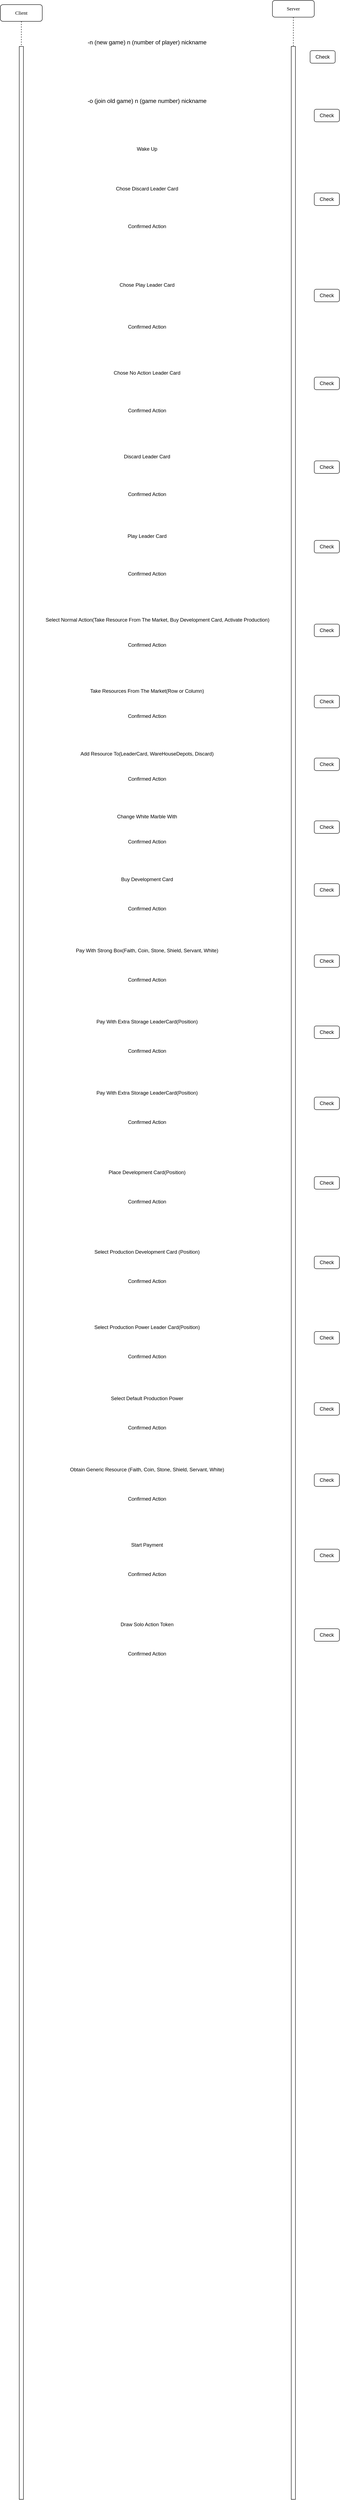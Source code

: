 <mxfile version="14.6.11" type="github">
  <diagram name="Page-1" id="13e1069c-82ec-6db2-03f1-153e76fe0fe0">
    <mxGraphModel dx="603" dy="304" grid="1" gridSize="10" guides="1" tooltips="1" connect="1" arrows="1" fold="1" page="1" pageScale="1" pageWidth="1100" pageHeight="850" background="#ffffff" math="0" shadow="0">
      <root>
        <mxCell id="0" />
        <mxCell id="1" parent="0" />
        <mxCell id="7baba1c4bc27f4b0-4" value="Server" style="shape=umlLifeline;perimeter=lifelinePerimeter;whiteSpace=wrap;html=1;container=1;collapsible=0;recursiveResize=0;outlineConnect=0;rounded=1;shadow=0;comic=0;labelBackgroundColor=none;strokeWidth=1;fontFamily=Verdana;fontSize=12;align=center;" parent="1" vertex="1">
          <mxGeometry x="750" y="70" width="100" height="5970" as="geometry" />
        </mxCell>
        <mxCell id="7baba1c4bc27f4b0-16" value="" style="html=1;points=[];perimeter=orthogonalPerimeter;rounded=0;shadow=0;comic=0;labelBackgroundColor=none;strokeWidth=1;fontFamily=Verdana;fontSize=12;align=center;" parent="7baba1c4bc27f4b0-4" vertex="1">
          <mxGeometry x="45" y="110" width="10" height="5860" as="geometry" />
        </mxCell>
        <mxCell id="7baba1c4bc27f4b0-8" value="Client" style="shape=umlLifeline;perimeter=lifelinePerimeter;whiteSpace=wrap;html=1;container=1;collapsible=0;recursiveResize=0;outlineConnect=0;rounded=1;shadow=0;comic=0;labelBackgroundColor=none;strokeWidth=1;fontFamily=Verdana;fontSize=12;align=center;" parent="1" vertex="1">
          <mxGeometry x="100" y="80" width="100" height="5960" as="geometry" />
        </mxCell>
        <mxCell id="7baba1c4bc27f4b0-9" value="" style="html=1;points=[];perimeter=orthogonalPerimeter;rounded=0;shadow=0;comic=0;labelBackgroundColor=none;strokeWidth=1;fontFamily=Verdana;fontSize=12;align=center;" parent="7baba1c4bc27f4b0-8" vertex="1">
          <mxGeometry x="45" y="100" width="10" height="5860" as="geometry" />
        </mxCell>
        <mxCell id="ir6YCfh4k-mO9yrdAhlO-7" value="&lt;div style=&quot;box-sizing: border-box ; font-family: &amp;#34;segoe ui&amp;#34; , , &amp;#34;apple color emoji&amp;#34; , &amp;#34;segoe ui emoji&amp;#34; , sans-serif ; font-size: 14px ; font-style: normal ; font-weight: 400 ; letter-spacing: normal ; text-indent: 0px ; text-transform: none ; word-spacing: 0px&quot;&gt;-n (new game) n (number of player) nickname&lt;/div&gt;" style="text;html=1;align=center;verticalAlign=middle;resizable=0;points=[];autosize=1;strokeColor=none;" vertex="1" parent="1">
          <mxGeometry x="300" y="160" width="300" height="20" as="geometry" />
        </mxCell>
        <mxCell id="ir6YCfh4k-mO9yrdAhlO-10" value="Check" style="rounded=1;whiteSpace=wrap;html=1;labelBackgroundColor=#ffffff;" vertex="1" parent="1">
          <mxGeometry x="840" y="190" width="60" height="30" as="geometry" />
        </mxCell>
        <mxCell id="ir6YCfh4k-mO9yrdAhlO-15" value="&lt;div style=&quot;box-sizing: border-box ; font-family: &amp;#34;segoe ui&amp;#34; , , &amp;#34;apple color emoji&amp;#34; , &amp;#34;segoe ui emoji&amp;#34; , sans-serif ; font-size: 14px ; font-style: normal ; font-weight: 400 ; letter-spacing: normal ; text-indent: 0px ; text-transform: none ; word-spacing: 0px&quot;&gt;-o (join old game) n (game number) nickname&lt;/div&gt;" style="text;html=1;align=center;verticalAlign=middle;resizable=0;points=[];autosize=1;strokeColor=none;" vertex="1" parent="1">
          <mxGeometry x="300" y="300" width="300" height="20" as="geometry" />
        </mxCell>
        <mxCell id="ir6YCfh4k-mO9yrdAhlO-17" value="Check" style="rounded=1;whiteSpace=wrap;html=1;labelBackgroundColor=#ffffff;" vertex="1" parent="1">
          <mxGeometry x="850" y="330" width="60" height="30" as="geometry" />
        </mxCell>
        <mxCell id="ir6YCfh4k-mO9yrdAhlO-22" value="Wake Up" style="text;html=1;align=center;verticalAlign=middle;resizable=0;points=[];autosize=1;strokeColor=none;" vertex="1" parent="1">
          <mxGeometry x="420" y="415" width="60" height="20" as="geometry" />
        </mxCell>
        <mxCell id="ir6YCfh4k-mO9yrdAhlO-24" value="Chose Discard Leader Card " style="text;html=1;align=center;verticalAlign=middle;resizable=0;points=[];autosize=1;strokeColor=none;" vertex="1" parent="1">
          <mxGeometry x="370" y="510" width="160" height="20" as="geometry" />
        </mxCell>
        <mxCell id="ir6YCfh4k-mO9yrdAhlO-28" value="Check" style="rounded=1;whiteSpace=wrap;html=1;labelBackgroundColor=#ffffff;" vertex="1" parent="1">
          <mxGeometry x="850" y="530" width="60" height="30" as="geometry" />
        </mxCell>
        <mxCell id="ir6YCfh4k-mO9yrdAhlO-29" value="Confirmed Action" style="text;html=1;align=center;verticalAlign=middle;resizable=0;points=[];autosize=1;strokeColor=none;" vertex="1" parent="1">
          <mxGeometry x="395" y="600" width="110" height="20" as="geometry" />
        </mxCell>
        <mxCell id="ir6YCfh4k-mO9yrdAhlO-30" value="Chose Play Leader Card" style="text;html=1;align=center;verticalAlign=middle;resizable=0;points=[];autosize=1;strokeColor=none;" vertex="1" parent="1">
          <mxGeometry x="375" y="740" width="150" height="20" as="geometry" />
        </mxCell>
        <mxCell id="ir6YCfh4k-mO9yrdAhlO-31" value="Check" style="rounded=1;whiteSpace=wrap;html=1;labelBackgroundColor=#ffffff;" vertex="1" parent="1">
          <mxGeometry x="850" y="760" width="60" height="30" as="geometry" />
        </mxCell>
        <mxCell id="ir6YCfh4k-mO9yrdAhlO-32" value="Confirmed Action" style="text;html=1;align=center;verticalAlign=middle;resizable=0;points=[];autosize=1;strokeColor=none;" vertex="1" parent="1">
          <mxGeometry x="395" y="840" width="110" height="20" as="geometry" />
        </mxCell>
        <mxCell id="ir6YCfh4k-mO9yrdAhlO-33" value="Chose No Action Leader Card" style="text;html=1;align=center;verticalAlign=middle;resizable=0;points=[];autosize=1;strokeColor=none;" vertex="1" parent="1">
          <mxGeometry x="360" y="950" width="180" height="20" as="geometry" />
        </mxCell>
        <mxCell id="ir6YCfh4k-mO9yrdAhlO-34" value="Check" style="rounded=1;whiteSpace=wrap;html=1;labelBackgroundColor=#ffffff;" vertex="1" parent="1">
          <mxGeometry x="850" y="970" width="60" height="30" as="geometry" />
        </mxCell>
        <mxCell id="ir6YCfh4k-mO9yrdAhlO-35" value="Confirmed Action" style="text;html=1;align=center;verticalAlign=middle;resizable=0;points=[];autosize=1;strokeColor=none;" vertex="1" parent="1">
          <mxGeometry x="395" y="1040" width="110" height="20" as="geometry" />
        </mxCell>
        <mxCell id="ir6YCfh4k-mO9yrdAhlO-36" value="Discard Leader Card" style="text;html=1;align=center;verticalAlign=middle;resizable=0;points=[];autosize=1;strokeColor=none;" vertex="1" parent="1">
          <mxGeometry x="385" y="1150" width="130" height="20" as="geometry" />
        </mxCell>
        <mxCell id="ir6YCfh4k-mO9yrdAhlO-37" value="Confirmed Action" style="text;html=1;align=center;verticalAlign=middle;resizable=0;points=[];autosize=1;strokeColor=none;" vertex="1" parent="1">
          <mxGeometry x="395" y="1240" width="110" height="20" as="geometry" />
        </mxCell>
        <mxCell id="ir6YCfh4k-mO9yrdAhlO-38" value="Check" style="rounded=1;whiteSpace=wrap;html=1;labelBackgroundColor=#ffffff;" vertex="1" parent="1">
          <mxGeometry x="850" y="1170" width="60" height="30" as="geometry" />
        </mxCell>
        <mxCell id="ir6YCfh4k-mO9yrdAhlO-39" value="Play Leader Card" style="text;html=1;align=center;verticalAlign=middle;resizable=0;points=[];autosize=1;strokeColor=none;" vertex="1" parent="1">
          <mxGeometry x="395" y="1340" width="110" height="20" as="geometry" />
        </mxCell>
        <mxCell id="ir6YCfh4k-mO9yrdAhlO-40" value="Confirmed Action" style="text;html=1;align=center;verticalAlign=middle;resizable=0;points=[];autosize=1;strokeColor=none;" vertex="1" parent="1">
          <mxGeometry x="395" y="1430" width="110" height="20" as="geometry" />
        </mxCell>
        <mxCell id="ir6YCfh4k-mO9yrdAhlO-41" value="Check" style="rounded=1;whiteSpace=wrap;html=1;labelBackgroundColor=#ffffff;" vertex="1" parent="1">
          <mxGeometry x="850" y="1360" width="60" height="30" as="geometry" />
        </mxCell>
        <mxCell id="ir6YCfh4k-mO9yrdAhlO-42" value="Select Normal Action(Take Resource From The Market, Buy Development Card, Activate Production)" style="text;html=1;align=center;verticalAlign=middle;resizable=0;points=[];autosize=1;strokeColor=none;" vertex="1" parent="1">
          <mxGeometry x="200" y="1540" width="550" height="20" as="geometry" />
        </mxCell>
        <mxCell id="ir6YCfh4k-mO9yrdAhlO-43" value="Check" style="rounded=1;whiteSpace=wrap;html=1;labelBackgroundColor=#ffffff;" vertex="1" parent="1">
          <mxGeometry x="850" y="1560" width="60" height="30" as="geometry" />
        </mxCell>
        <mxCell id="ir6YCfh4k-mO9yrdAhlO-44" value="Confirmed Action" style="text;html=1;align=center;verticalAlign=middle;resizable=0;points=[];autosize=1;strokeColor=none;" vertex="1" parent="1">
          <mxGeometry x="395" y="1600" width="110" height="20" as="geometry" />
        </mxCell>
        <mxCell id="ir6YCfh4k-mO9yrdAhlO-45" value="Take Resources From The Market(Row or Column)" style="text;html=1;align=center;verticalAlign=middle;resizable=0;points=[];autosize=1;strokeColor=none;" vertex="1" parent="1">
          <mxGeometry x="305" y="1710" width="290" height="20" as="geometry" />
        </mxCell>
        <mxCell id="ir6YCfh4k-mO9yrdAhlO-46" value="Check" style="rounded=1;whiteSpace=wrap;html=1;labelBackgroundColor=#ffffff;" vertex="1" parent="1">
          <mxGeometry x="850" y="1730" width="60" height="30" as="geometry" />
        </mxCell>
        <mxCell id="ir6YCfh4k-mO9yrdAhlO-47" value="Confirmed Action" style="text;html=1;align=center;verticalAlign=middle;resizable=0;points=[];autosize=1;strokeColor=none;" vertex="1" parent="1">
          <mxGeometry x="395" y="1770" width="110" height="20" as="geometry" />
        </mxCell>
        <mxCell id="ir6YCfh4k-mO9yrdAhlO-48" value="Add Resource To(LeaderCard, WareHouseDepots, Discard)" style="text;html=1;align=center;verticalAlign=middle;resizable=0;points=[];autosize=1;strokeColor=none;" vertex="1" parent="1">
          <mxGeometry x="285" y="1860" width="330" height="20" as="geometry" />
        </mxCell>
        <mxCell id="ir6YCfh4k-mO9yrdAhlO-49" value="Check" style="rounded=1;whiteSpace=wrap;html=1;labelBackgroundColor=#ffffff;" vertex="1" parent="1">
          <mxGeometry x="850" y="1880" width="60" height="30" as="geometry" />
        </mxCell>
        <mxCell id="ir6YCfh4k-mO9yrdAhlO-50" value="Confirmed Action" style="text;html=1;align=center;verticalAlign=middle;resizable=0;points=[];autosize=1;strokeColor=none;" vertex="1" parent="1">
          <mxGeometry x="395" y="1920" width="110" height="20" as="geometry" />
        </mxCell>
        <mxCell id="ir6YCfh4k-mO9yrdAhlO-51" value="Change White Marble With" style="text;html=1;align=center;verticalAlign=middle;resizable=0;points=[];autosize=1;strokeColor=none;" vertex="1" parent="1">
          <mxGeometry x="370" y="2010" width="160" height="20" as="geometry" />
        </mxCell>
        <mxCell id="ir6YCfh4k-mO9yrdAhlO-52" value="Check" style="rounded=1;whiteSpace=wrap;html=1;labelBackgroundColor=#ffffff;" vertex="1" parent="1">
          <mxGeometry x="850" y="2030" width="60" height="30" as="geometry" />
        </mxCell>
        <mxCell id="ir6YCfh4k-mO9yrdAhlO-53" value="Confirmed Action" style="text;html=1;align=center;verticalAlign=middle;resizable=0;points=[];autosize=1;strokeColor=none;" vertex="1" parent="1">
          <mxGeometry x="395" y="2070" width="110" height="20" as="geometry" />
        </mxCell>
        <mxCell id="ir6YCfh4k-mO9yrdAhlO-54" value="Buy Development Card" style="text;html=1;align=center;verticalAlign=middle;resizable=0;points=[];autosize=1;strokeColor=none;" vertex="1" parent="1">
          <mxGeometry x="380" y="2160" width="140" height="20" as="geometry" />
        </mxCell>
        <mxCell id="ir6YCfh4k-mO9yrdAhlO-55" value="Check" style="rounded=1;whiteSpace=wrap;html=1;labelBackgroundColor=#ffffff;" vertex="1" parent="1">
          <mxGeometry x="850" y="2180" width="60" height="30" as="geometry" />
        </mxCell>
        <mxCell id="ir6YCfh4k-mO9yrdAhlO-56" value="Confirmed Action" style="text;html=1;align=center;verticalAlign=middle;resizable=0;points=[];autosize=1;strokeColor=none;" vertex="1" parent="1">
          <mxGeometry x="395" y="2230" width="110" height="20" as="geometry" />
        </mxCell>
        <mxCell id="ir6YCfh4k-mO9yrdAhlO-57" value="Pay With Strong Box(Faith, Coin, Stone, Shield, Servant, White)" style="text;html=1;align=center;verticalAlign=middle;resizable=0;points=[];autosize=1;strokeColor=none;" vertex="1" parent="1">
          <mxGeometry x="270" y="2330" width="360" height="20" as="geometry" />
        </mxCell>
        <mxCell id="ir6YCfh4k-mO9yrdAhlO-58" value="Confirmed Action" style="text;html=1;align=center;verticalAlign=middle;resizable=0;points=[];autosize=1;strokeColor=none;" vertex="1" parent="1">
          <mxGeometry x="395" y="2400" width="110" height="20" as="geometry" />
        </mxCell>
        <mxCell id="ir6YCfh4k-mO9yrdAhlO-59" value="Check" style="rounded=1;whiteSpace=wrap;html=1;labelBackgroundColor=#ffffff;" vertex="1" parent="1">
          <mxGeometry x="850" y="2350" width="60" height="30" as="geometry" />
        </mxCell>
        <mxCell id="ir6YCfh4k-mO9yrdAhlO-60" value="Pay With Extra Storage LeaderCard(Position)" style="text;html=1;align=center;verticalAlign=middle;resizable=0;points=[];autosize=1;strokeColor=none;" vertex="1" parent="1">
          <mxGeometry x="320" y="2500" width="260" height="20" as="geometry" />
        </mxCell>
        <mxCell id="ir6YCfh4k-mO9yrdAhlO-61" value="Confirmed Action" style="text;html=1;align=center;verticalAlign=middle;resizable=0;points=[];autosize=1;strokeColor=none;" vertex="1" parent="1">
          <mxGeometry x="395" y="2570" width="110" height="20" as="geometry" />
        </mxCell>
        <mxCell id="ir6YCfh4k-mO9yrdAhlO-62" value="Check" style="rounded=1;whiteSpace=wrap;html=1;labelBackgroundColor=#ffffff;" vertex="1" parent="1">
          <mxGeometry x="850" y="2520" width="60" height="30" as="geometry" />
        </mxCell>
        <mxCell id="ir6YCfh4k-mO9yrdAhlO-63" value="Pay With Extra Storage LeaderCard(Position)" style="text;html=1;align=center;verticalAlign=middle;resizable=0;points=[];autosize=1;strokeColor=none;" vertex="1" parent="1">
          <mxGeometry x="320" y="2670" width="260" height="20" as="geometry" />
        </mxCell>
        <mxCell id="ir6YCfh4k-mO9yrdAhlO-64" value="Confirmed Action" style="text;html=1;align=center;verticalAlign=middle;resizable=0;points=[];autosize=1;strokeColor=none;" vertex="1" parent="1">
          <mxGeometry x="395" y="2740" width="110" height="20" as="geometry" />
        </mxCell>
        <mxCell id="ir6YCfh4k-mO9yrdAhlO-65" value="Check" style="rounded=1;whiteSpace=wrap;html=1;labelBackgroundColor=#ffffff;" vertex="1" parent="1">
          <mxGeometry x="850" y="2690" width="60" height="30" as="geometry" />
        </mxCell>
        <mxCell id="ir6YCfh4k-mO9yrdAhlO-66" value="Place Development Card(Position)" style="text;html=1;align=center;verticalAlign=middle;resizable=0;points=[];autosize=1;strokeColor=none;" vertex="1" parent="1">
          <mxGeometry x="350" y="2860" width="200" height="20" as="geometry" />
        </mxCell>
        <mxCell id="ir6YCfh4k-mO9yrdAhlO-67" value="Confirmed Action" style="text;html=1;align=center;verticalAlign=middle;resizable=0;points=[];autosize=1;strokeColor=none;" vertex="1" parent="1">
          <mxGeometry x="395" y="2930" width="110" height="20" as="geometry" />
        </mxCell>
        <mxCell id="ir6YCfh4k-mO9yrdAhlO-68" value="Check" style="rounded=1;whiteSpace=wrap;html=1;labelBackgroundColor=#ffffff;" vertex="1" parent="1">
          <mxGeometry x="850" y="2880" width="60" height="30" as="geometry" />
        </mxCell>
        <mxCell id="ir6YCfh4k-mO9yrdAhlO-69" value="Select Production Development Card (Position)" style="text;html=1;align=center;verticalAlign=middle;resizable=0;points=[];autosize=1;strokeColor=none;" vertex="1" parent="1">
          <mxGeometry x="315" y="3050" width="270" height="20" as="geometry" />
        </mxCell>
        <mxCell id="ir6YCfh4k-mO9yrdAhlO-70" value="Confirmed Action" style="text;html=1;align=center;verticalAlign=middle;resizable=0;points=[];autosize=1;strokeColor=none;" vertex="1" parent="1">
          <mxGeometry x="395" y="3120" width="110" height="20" as="geometry" />
        </mxCell>
        <mxCell id="ir6YCfh4k-mO9yrdAhlO-71" value="Check" style="rounded=1;whiteSpace=wrap;html=1;labelBackgroundColor=#ffffff;" vertex="1" parent="1">
          <mxGeometry x="850" y="3070" width="60" height="30" as="geometry" />
        </mxCell>
        <mxCell id="ir6YCfh4k-mO9yrdAhlO-72" value="Select Production Power Leader Card(Position)" style="text;html=1;align=center;verticalAlign=middle;resizable=0;points=[];autosize=1;strokeColor=none;" vertex="1" parent="1">
          <mxGeometry x="315" y="3230" width="270" height="20" as="geometry" />
        </mxCell>
        <mxCell id="ir6YCfh4k-mO9yrdAhlO-73" value="Confirmed Action" style="text;html=1;align=center;verticalAlign=middle;resizable=0;points=[];autosize=1;strokeColor=none;" vertex="1" parent="1">
          <mxGeometry x="395" y="3300" width="110" height="20" as="geometry" />
        </mxCell>
        <mxCell id="ir6YCfh4k-mO9yrdAhlO-74" value="Check" style="rounded=1;whiteSpace=wrap;html=1;labelBackgroundColor=#ffffff;" vertex="1" parent="1">
          <mxGeometry x="850" y="3250" width="60" height="30" as="geometry" />
        </mxCell>
        <mxCell id="ir6YCfh4k-mO9yrdAhlO-75" value="Select Default Production Power" style="text;html=1;align=center;verticalAlign=middle;resizable=0;points=[];autosize=1;strokeColor=none;" vertex="1" parent="1">
          <mxGeometry x="355" y="3400" width="190" height="20" as="geometry" />
        </mxCell>
        <mxCell id="ir6YCfh4k-mO9yrdAhlO-76" value="Confirmed Action" style="text;html=1;align=center;verticalAlign=middle;resizable=0;points=[];autosize=1;strokeColor=none;" vertex="1" parent="1">
          <mxGeometry x="395" y="3470" width="110" height="20" as="geometry" />
        </mxCell>
        <mxCell id="ir6YCfh4k-mO9yrdAhlO-77" value="Check" style="rounded=1;whiteSpace=wrap;html=1;labelBackgroundColor=#ffffff;" vertex="1" parent="1">
          <mxGeometry x="850" y="3420" width="60" height="30" as="geometry" />
        </mxCell>
        <mxCell id="ir6YCfh4k-mO9yrdAhlO-78" value="Obtain Generic Resource (Faith, Coin, Stone, Shield, Servant, White)" style="text;html=1;align=center;verticalAlign=middle;resizable=0;points=[];autosize=1;strokeColor=none;" vertex="1" parent="1">
          <mxGeometry x="260" y="3570" width="380" height="20" as="geometry" />
        </mxCell>
        <mxCell id="ir6YCfh4k-mO9yrdAhlO-79" value="Confirmed Action" style="text;html=1;align=center;verticalAlign=middle;resizable=0;points=[];autosize=1;strokeColor=none;" vertex="1" parent="1">
          <mxGeometry x="395" y="3640" width="110" height="20" as="geometry" />
        </mxCell>
        <mxCell id="ir6YCfh4k-mO9yrdAhlO-80" value="Check" style="rounded=1;whiteSpace=wrap;html=1;labelBackgroundColor=#ffffff;" vertex="1" parent="1">
          <mxGeometry x="850" y="3590" width="60" height="30" as="geometry" />
        </mxCell>
        <mxCell id="ir6YCfh4k-mO9yrdAhlO-81" value="Start Payment" style="text;html=1;align=center;verticalAlign=middle;resizable=0;points=[];autosize=1;strokeColor=none;" vertex="1" parent="1">
          <mxGeometry x="405" y="3750" width="90" height="20" as="geometry" />
        </mxCell>
        <mxCell id="ir6YCfh4k-mO9yrdAhlO-82" value="Confirmed Action" style="text;html=1;align=center;verticalAlign=middle;resizable=0;points=[];autosize=1;strokeColor=none;" vertex="1" parent="1">
          <mxGeometry x="395" y="3820" width="110" height="20" as="geometry" />
        </mxCell>
        <mxCell id="ir6YCfh4k-mO9yrdAhlO-83" value="Check" style="rounded=1;whiteSpace=wrap;html=1;labelBackgroundColor=#ffffff;" vertex="1" parent="1">
          <mxGeometry x="850" y="3770" width="60" height="30" as="geometry" />
        </mxCell>
        <mxCell id="ir6YCfh4k-mO9yrdAhlO-84" value="Draw Solo Action Token" style="text;html=1;align=center;verticalAlign=middle;resizable=0;points=[];autosize=1;strokeColor=none;" vertex="1" parent="1">
          <mxGeometry x="380" y="3940" width="140" height="20" as="geometry" />
        </mxCell>
        <mxCell id="ir6YCfh4k-mO9yrdAhlO-85" value="Confirmed Action" style="text;html=1;align=center;verticalAlign=middle;resizable=0;points=[];autosize=1;strokeColor=none;" vertex="1" parent="1">
          <mxGeometry x="395" y="4010" width="110" height="20" as="geometry" />
        </mxCell>
        <mxCell id="ir6YCfh4k-mO9yrdAhlO-86" value="Check" style="rounded=1;whiteSpace=wrap;html=1;labelBackgroundColor=#ffffff;" vertex="1" parent="1">
          <mxGeometry x="850" y="3960" width="60" height="30" as="geometry" />
        </mxCell>
      </root>
    </mxGraphModel>
  </diagram>
</mxfile>
